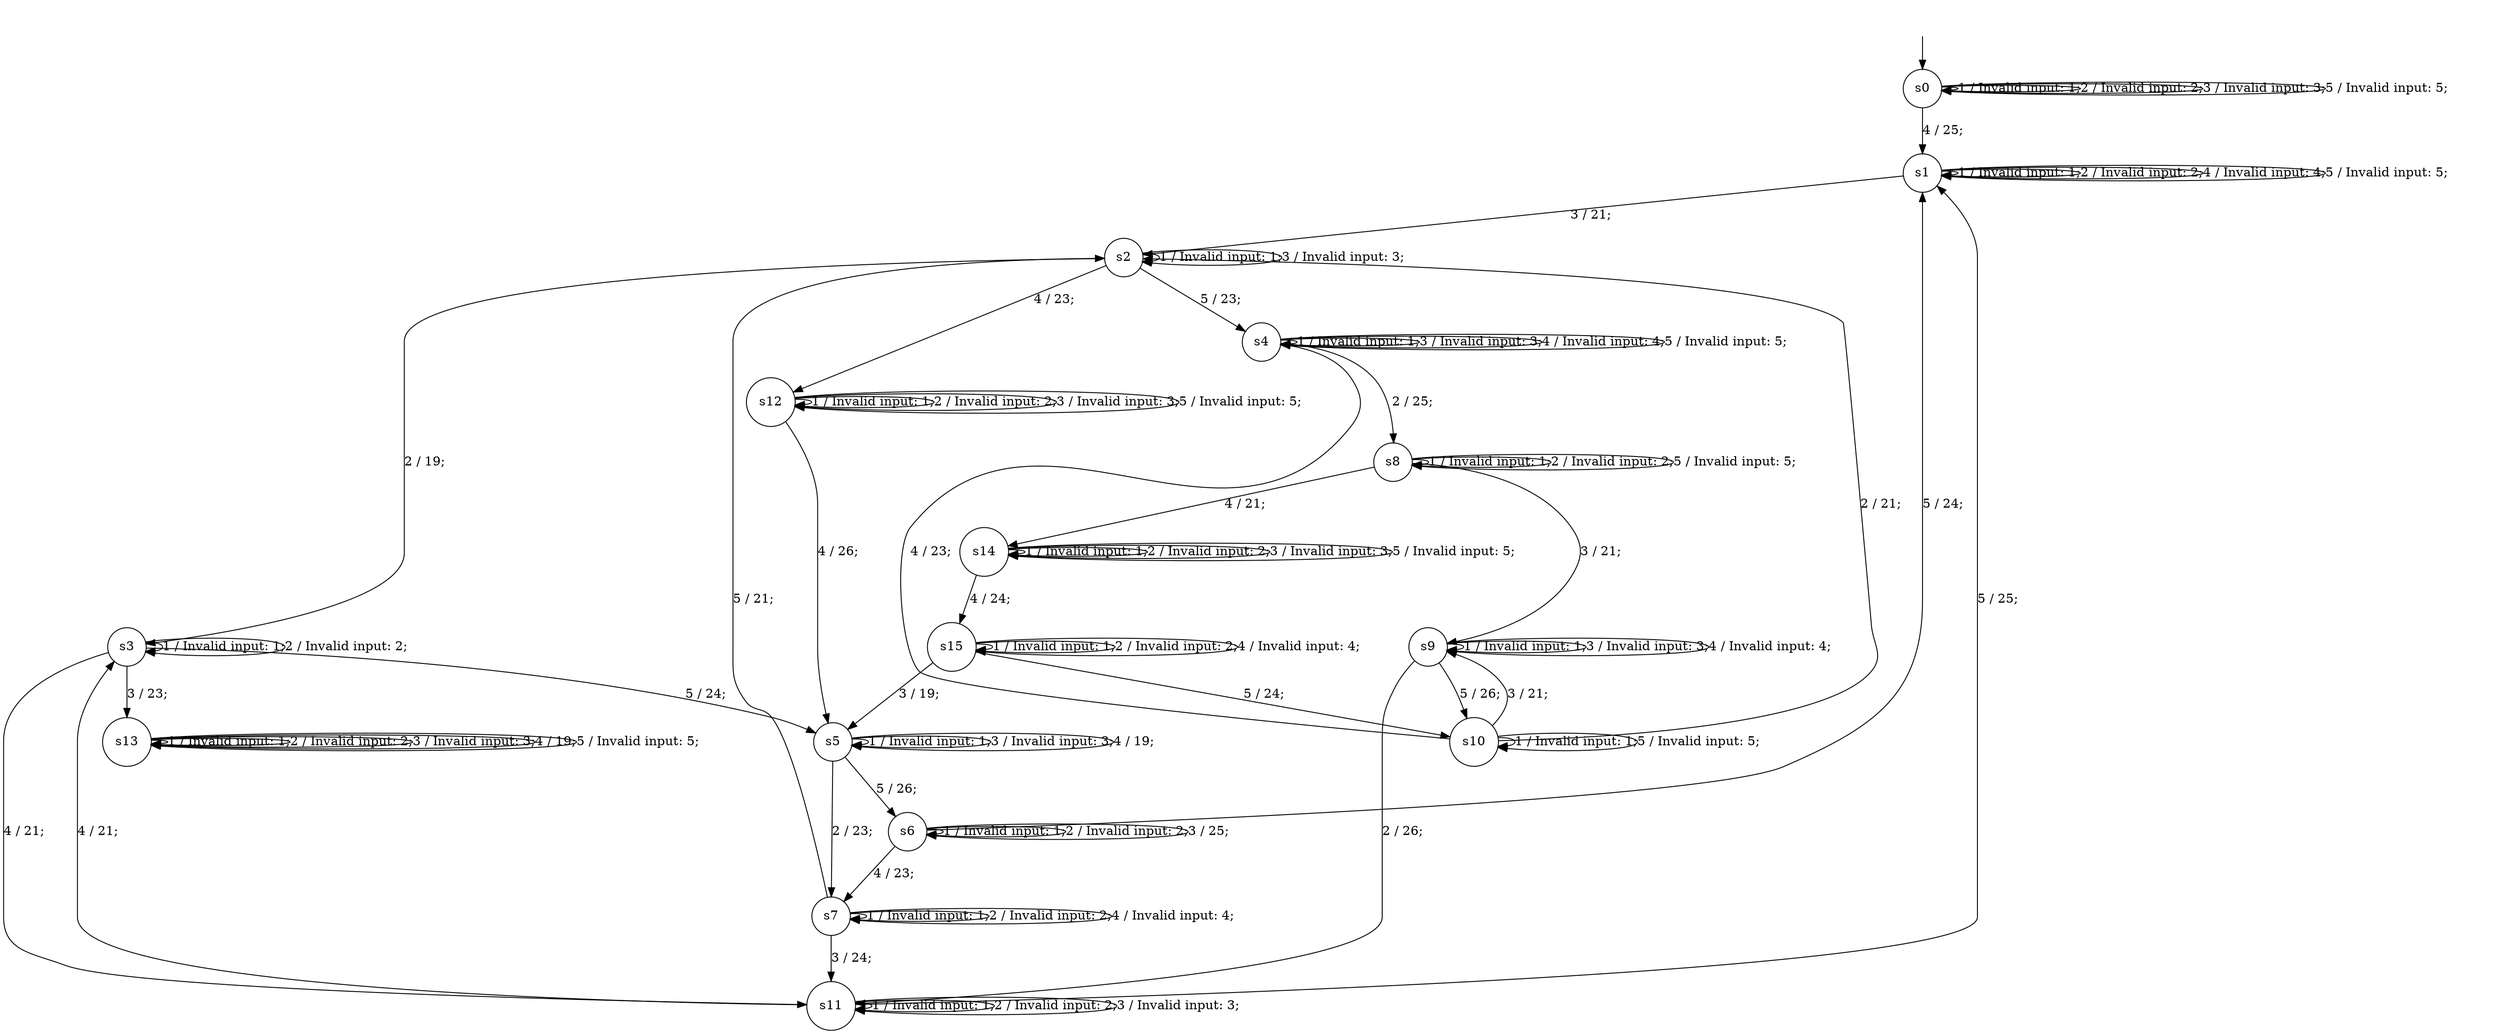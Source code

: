 digraph g {
__start0 [label="" shape="none"];

	s0 [shape="circle" label="s0"];
	s1 [shape="circle" label="s1"];
	s2 [shape="circle" label="s2"];
	s3 [shape="circle" label="s3"];
	s4 [shape="circle" label="s4"];
	s5 [shape="circle" label="s5"];
	s6 [shape="circle" label="s6"];
	s7 [shape="circle" label="s7"];
	s8 [shape="circle" label="s8"];
	s9 [shape="circle" label="s9"];
	s10 [shape="circle" label="s10"];
	s11 [shape="circle" label="s11"];
	s12 [shape="circle" label="s12"];
	s13 [shape="circle" label="s13"];
	s14 [shape="circle" label="s14"];
	s15 [shape="circle" label="s15"];
	s0 -> s0 [label="1 / Invalid input: 1;"];
	s0 -> s0 [label="2 / Invalid input: 2;"];
	s0 -> s0 [label="3 / Invalid input: 3;"];
	s0 -> s1 [label="4 / 25;"];
	s0 -> s0 [label="5 / Invalid input: 5;"];
	s1 -> s1 [label="1 / Invalid input: 1;"];
	s1 -> s1 [label="2 / Invalid input: 2;"];
	s1 -> s2 [label="3 / 21;"];
	s1 -> s1 [label="4 / Invalid input: 4;"];
	s1 -> s1 [label="5 / Invalid input: 5;"];
	s2 -> s2 [label="1 / Invalid input: 1;"];
	s2 -> s3 [label="2 / 19;"];
	s2 -> s2 [label="3 / Invalid input: 3;"];
	s2 -> s12 [label="4 / 23;"];
	s2 -> s4 [label="5 / 23;"];
	s3 -> s3 [label="1 / Invalid input: 1;"];
	s3 -> s3 [label="2 / Invalid input: 2;"];
	s3 -> s13 [label="3 / 23;"];
	s3 -> s11 [label="4 / 21;"];
	s3 -> s5 [label="5 / 24;"];
	s4 -> s4 [label="1 / Invalid input: 1;"];
	s4 -> s8 [label="2 / 25;"];
	s4 -> s4 [label="3 / Invalid input: 3;"];
	s4 -> s4 [label="4 / Invalid input: 4;"];
	s4 -> s4 [label="5 / Invalid input: 5;"];
	s5 -> s5 [label="1 / Invalid input: 1;"];
	s5 -> s7 [label="2 / 23;"];
	s5 -> s5 [label="3 / Invalid input: 3;"];
	s5 -> s5 [label="4 / 19;"];
	s5 -> s6 [label="5 / 26;"];
	s6 -> s6 [label="1 / Invalid input: 1;"];
	s6 -> s6 [label="2 / Invalid input: 2;"];
	s6 -> s6 [label="3 / 25;"];
	s6 -> s7 [label="4 / 23;"];
	s6 -> s1 [label="5 / 24;"];
	s7 -> s7 [label="1 / Invalid input: 1;"];
	s7 -> s7 [label="2 / Invalid input: 2;"];
	s7 -> s11 [label="3 / 24;"];
	s7 -> s7 [label="4 / Invalid input: 4;"];
	s7 -> s2 [label="5 / 21;"];
	s8 -> s8 [label="1 / Invalid input: 1;"];
	s8 -> s8 [label="2 / Invalid input: 2;"];
	s8 -> s9 [label="3 / 21;"];
	s8 -> s14 [label="4 / 21;"];
	s8 -> s8 [label="5 / Invalid input: 5;"];
	s9 -> s9 [label="1 / Invalid input: 1;"];
	s9 -> s11 [label="2 / 26;"];
	s9 -> s9 [label="3 / Invalid input: 3;"];
	s9 -> s9 [label="4 / Invalid input: 4;"];
	s9 -> s10 [label="5 / 26;"];
	s10 -> s10 [label="1 / Invalid input: 1;"];
	s10 -> s2 [label="2 / 21;"];
	s10 -> s9 [label="3 / 21;"];
	s10 -> s4 [label="4 / 23;"];
	s10 -> s10 [label="5 / Invalid input: 5;"];
	s11 -> s11 [label="1 / Invalid input: 1;"];
	s11 -> s11 [label="2 / Invalid input: 2;"];
	s11 -> s11 [label="3 / Invalid input: 3;"];
	s11 -> s3 [label="4 / 21;"];
	s11 -> s1 [label="5 / 25;"];
	s12 -> s12 [label="1 / Invalid input: 1;"];
	s12 -> s12 [label="2 / Invalid input: 2;"];
	s12 -> s12 [label="3 / Invalid input: 3;"];
	s12 -> s5 [label="4 / 26;"];
	s12 -> s12 [label="5 / Invalid input: 5;"];
	s13 -> s13 [label="1 / Invalid input: 1;"];
	s13 -> s13 [label="2 / Invalid input: 2;"];
	s13 -> s13 [label="3 / Invalid input: 3;"];
	s13 -> s13 [label="4 / 19;"];
	s13 -> s13 [label="5 / Invalid input: 5;"];
	s14 -> s14 [label="1 / Invalid input: 1;"];
	s14 -> s14 [label="2 / Invalid input: 2;"];
	s14 -> s14 [label="3 / Invalid input: 3;"];
	s14 -> s15 [label="4 / 24;"];
	s14 -> s14 [label="5 / Invalid input: 5;"];
	s15 -> s15 [label="1 / Invalid input: 1;"];
	s15 -> s15 [label="2 / Invalid input: 2;"];
	s15 -> s5 [label="3 / 19;"];
	s15 -> s15 [label="4 / Invalid input: 4;"];
	s15 -> s10 [label="5 / 24;"];

__start0 -> s0;
}
